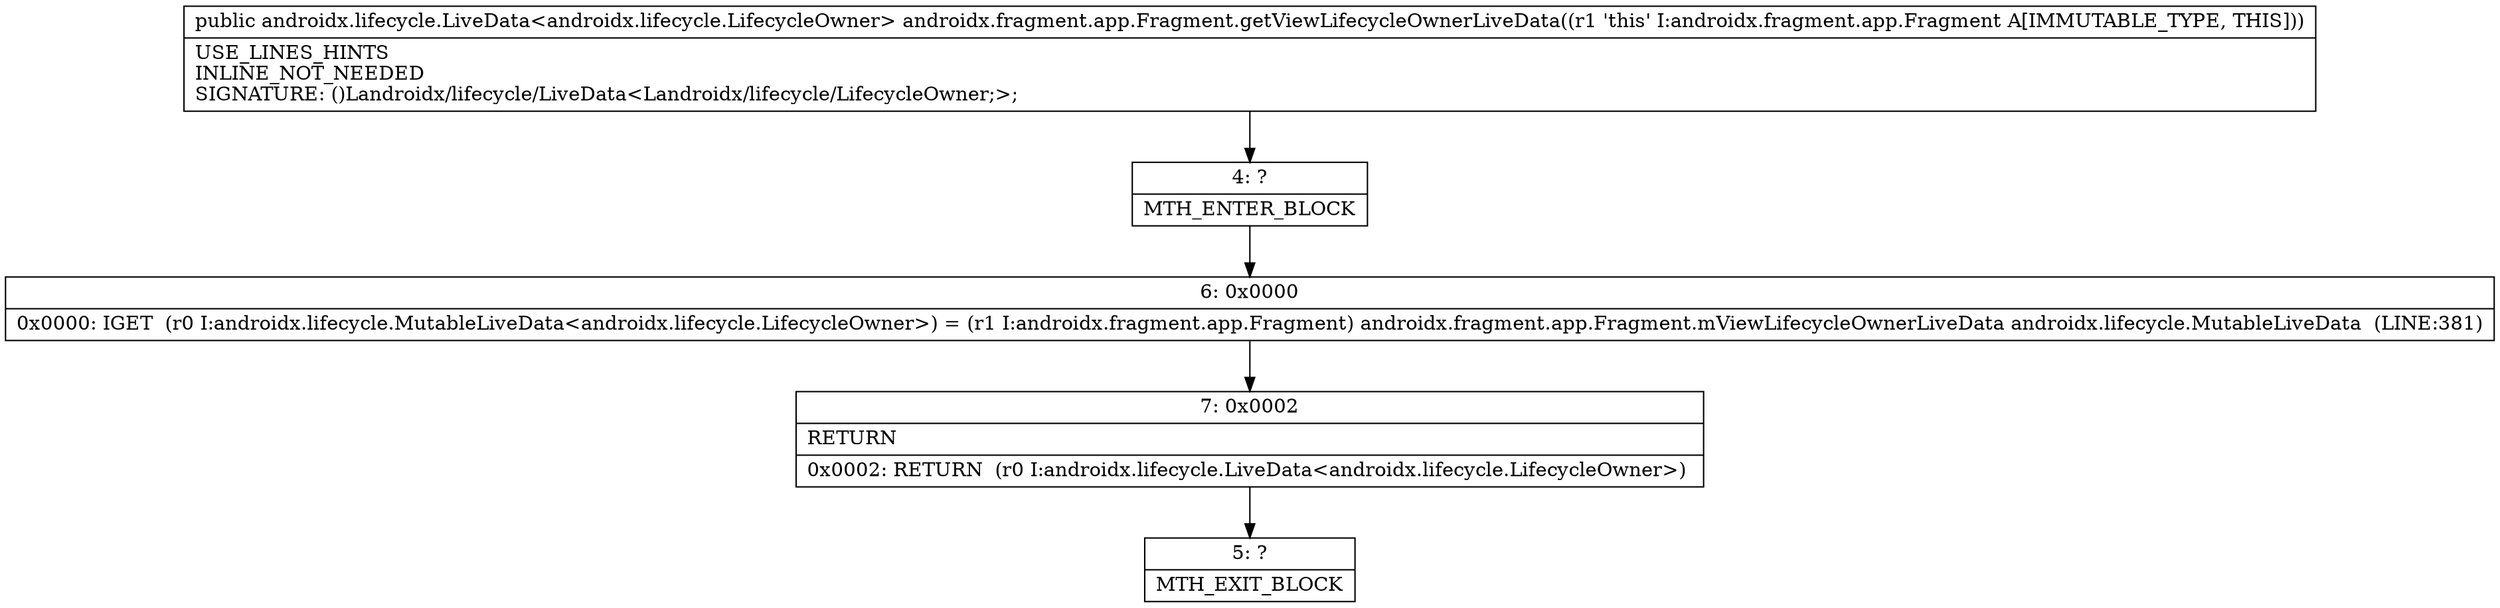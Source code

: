 digraph "CFG forandroidx.fragment.app.Fragment.getViewLifecycleOwnerLiveData()Landroidx\/lifecycle\/LiveData;" {
Node_4 [shape=record,label="{4\:\ ?|MTH_ENTER_BLOCK\l}"];
Node_6 [shape=record,label="{6\:\ 0x0000|0x0000: IGET  (r0 I:androidx.lifecycle.MutableLiveData\<androidx.lifecycle.LifecycleOwner\>) = (r1 I:androidx.fragment.app.Fragment) androidx.fragment.app.Fragment.mViewLifecycleOwnerLiveData androidx.lifecycle.MutableLiveData  (LINE:381)\l}"];
Node_7 [shape=record,label="{7\:\ 0x0002|RETURN\l|0x0002: RETURN  (r0 I:androidx.lifecycle.LiveData\<androidx.lifecycle.LifecycleOwner\>) \l}"];
Node_5 [shape=record,label="{5\:\ ?|MTH_EXIT_BLOCK\l}"];
MethodNode[shape=record,label="{public androidx.lifecycle.LiveData\<androidx.lifecycle.LifecycleOwner\> androidx.fragment.app.Fragment.getViewLifecycleOwnerLiveData((r1 'this' I:androidx.fragment.app.Fragment A[IMMUTABLE_TYPE, THIS]))  | USE_LINES_HINTS\lINLINE_NOT_NEEDED\lSIGNATURE: ()Landroidx\/lifecycle\/LiveData\<Landroidx\/lifecycle\/LifecycleOwner;\>;\l}"];
MethodNode -> Node_4;Node_4 -> Node_6;
Node_6 -> Node_7;
Node_7 -> Node_5;
}

